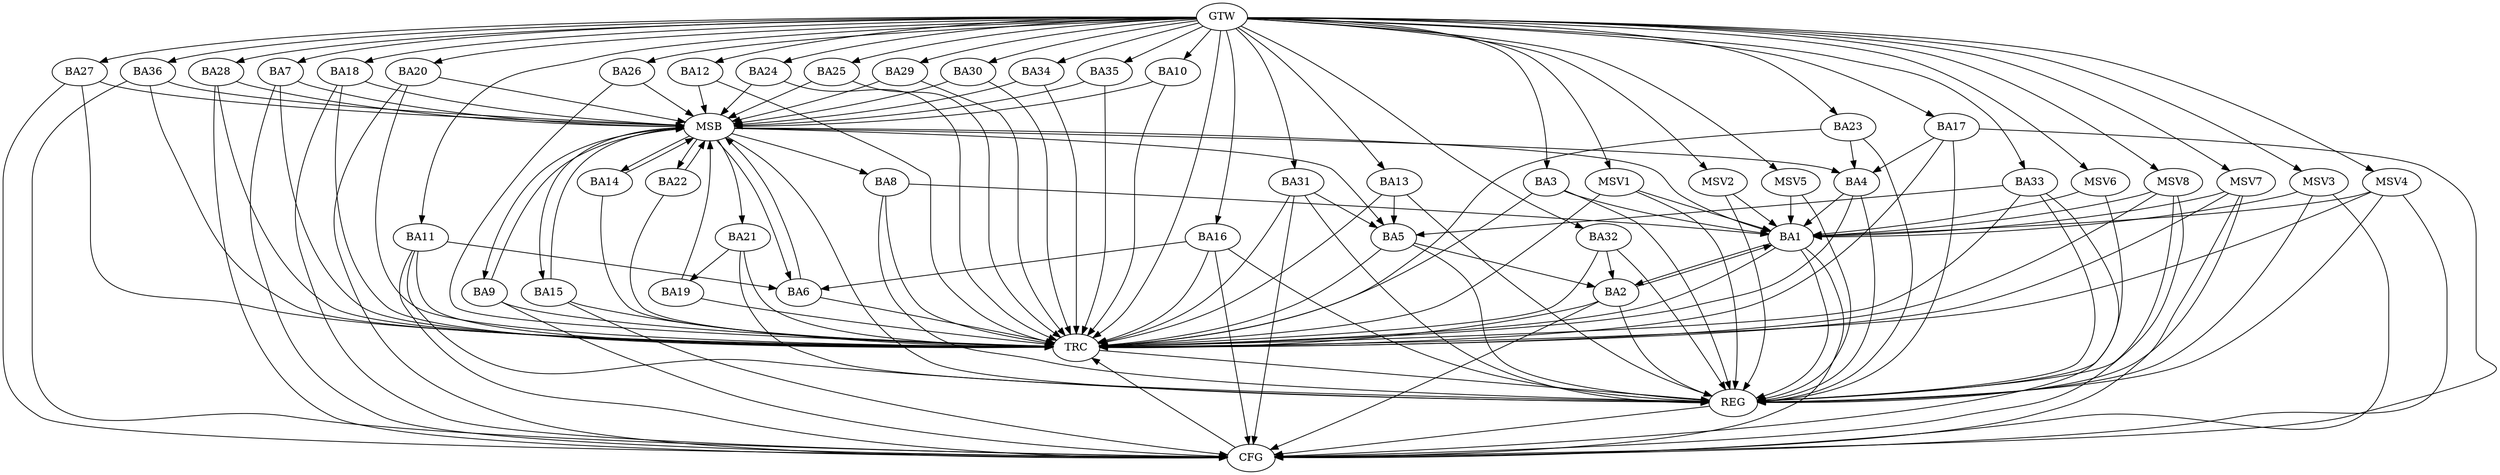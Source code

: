 strict digraph G {
  BA1 [ label="BA1" ];
  BA2 [ label="BA2" ];
  BA3 [ label="BA3" ];
  BA4 [ label="BA4" ];
  BA5 [ label="BA5" ];
  BA6 [ label="BA6" ];
  BA7 [ label="BA7" ];
  BA8 [ label="BA8" ];
  BA9 [ label="BA9" ];
  BA10 [ label="BA10" ];
  BA11 [ label="BA11" ];
  BA12 [ label="BA12" ];
  BA13 [ label="BA13" ];
  BA14 [ label="BA14" ];
  BA15 [ label="BA15" ];
  BA16 [ label="BA16" ];
  BA17 [ label="BA17" ];
  BA18 [ label="BA18" ];
  BA19 [ label="BA19" ];
  BA20 [ label="BA20" ];
  BA21 [ label="BA21" ];
  BA22 [ label="BA22" ];
  BA23 [ label="BA23" ];
  BA24 [ label="BA24" ];
  BA25 [ label="BA25" ];
  BA26 [ label="BA26" ];
  BA27 [ label="BA27" ];
  BA28 [ label="BA28" ];
  BA29 [ label="BA29" ];
  BA30 [ label="BA30" ];
  BA31 [ label="BA31" ];
  BA32 [ label="BA32" ];
  BA33 [ label="BA33" ];
  BA34 [ label="BA34" ];
  BA35 [ label="BA35" ];
  BA36 [ label="BA36" ];
  GTW [ label="GTW" ];
  REG [ label="REG" ];
  MSB [ label="MSB" ];
  CFG [ label="CFG" ];
  TRC [ label="TRC" ];
  MSV1 [ label="MSV1" ];
  MSV2 [ label="MSV2" ];
  MSV3 [ label="MSV3" ];
  MSV4 [ label="MSV4" ];
  MSV5 [ label="MSV5" ];
  MSV6 [ label="MSV6" ];
  MSV7 [ label="MSV7" ];
  MSV8 [ label="MSV8" ];
  BA1 -> BA2;
  BA2 -> BA1;
  BA3 -> BA1;
  BA4 -> BA1;
  BA5 -> BA2;
  BA8 -> BA1;
  BA11 -> BA6;
  BA13 -> BA5;
  BA16 -> BA6;
  BA17 -> BA4;
  BA21 -> BA19;
  BA23 -> BA4;
  BA31 -> BA5;
  BA32 -> BA2;
  BA33 -> BA5;
  GTW -> BA3;
  GTW -> BA7;
  GTW -> BA10;
  GTW -> BA11;
  GTW -> BA12;
  GTW -> BA13;
  GTW -> BA16;
  GTW -> BA17;
  GTW -> BA18;
  GTW -> BA20;
  GTW -> BA23;
  GTW -> BA24;
  GTW -> BA25;
  GTW -> BA26;
  GTW -> BA27;
  GTW -> BA28;
  GTW -> BA29;
  GTW -> BA30;
  GTW -> BA31;
  GTW -> BA32;
  GTW -> BA33;
  GTW -> BA34;
  GTW -> BA35;
  GTW -> BA36;
  BA1 -> REG;
  BA2 -> REG;
  BA3 -> REG;
  BA4 -> REG;
  BA5 -> REG;
  BA8 -> REG;
  BA11 -> REG;
  BA13 -> REG;
  BA16 -> REG;
  BA17 -> REG;
  BA21 -> REG;
  BA23 -> REG;
  BA31 -> REG;
  BA32 -> REG;
  BA33 -> REG;
  BA6 -> MSB;
  MSB -> BA1;
  MSB -> REG;
  BA7 -> MSB;
  MSB -> BA5;
  BA9 -> MSB;
  BA10 -> MSB;
  MSB -> BA8;
  BA12 -> MSB;
  BA14 -> MSB;
  BA15 -> MSB;
  BA18 -> MSB;
  MSB -> BA14;
  BA19 -> MSB;
  MSB -> BA9;
  BA20 -> MSB;
  BA22 -> MSB;
  BA24 -> MSB;
  MSB -> BA4;
  BA25 -> MSB;
  BA26 -> MSB;
  MSB -> BA21;
  BA27 -> MSB;
  BA28 -> MSB;
  MSB -> BA15;
  BA29 -> MSB;
  MSB -> BA22;
  BA30 -> MSB;
  BA34 -> MSB;
  BA35 -> MSB;
  MSB -> BA6;
  BA36 -> MSB;
  BA17 -> CFG;
  BA18 -> CFG;
  BA15 -> CFG;
  BA11 -> CFG;
  BA33 -> CFG;
  BA27 -> CFG;
  BA1 -> CFG;
  BA9 -> CFG;
  BA20 -> CFG;
  BA7 -> CFG;
  BA2 -> CFG;
  BA16 -> CFG;
  BA36 -> CFG;
  BA28 -> CFG;
  BA31 -> CFG;
  REG -> CFG;
  BA1 -> TRC;
  BA2 -> TRC;
  BA3 -> TRC;
  BA4 -> TRC;
  BA5 -> TRC;
  BA6 -> TRC;
  BA7 -> TRC;
  BA8 -> TRC;
  BA9 -> TRC;
  BA10 -> TRC;
  BA11 -> TRC;
  BA12 -> TRC;
  BA13 -> TRC;
  BA14 -> TRC;
  BA15 -> TRC;
  BA16 -> TRC;
  BA17 -> TRC;
  BA18 -> TRC;
  BA19 -> TRC;
  BA20 -> TRC;
  BA21 -> TRC;
  BA22 -> TRC;
  BA23 -> TRC;
  BA24 -> TRC;
  BA25 -> TRC;
  BA26 -> TRC;
  BA27 -> TRC;
  BA28 -> TRC;
  BA29 -> TRC;
  BA30 -> TRC;
  BA31 -> TRC;
  BA32 -> TRC;
  BA33 -> TRC;
  BA34 -> TRC;
  BA35 -> TRC;
  BA36 -> TRC;
  GTW -> TRC;
  CFG -> TRC;
  TRC -> REG;
  MSV1 -> BA1;
  GTW -> MSV1;
  MSV1 -> REG;
  MSV1 -> TRC;
  MSV2 -> BA1;
  GTW -> MSV2;
  MSV2 -> REG;
  MSV3 -> BA1;
  GTW -> MSV3;
  MSV3 -> REG;
  MSV3 -> CFG;
  MSV4 -> BA1;
  MSV5 -> BA1;
  MSV6 -> BA1;
  GTW -> MSV4;
  MSV4 -> REG;
  MSV4 -> TRC;
  MSV4 -> CFG;
  GTW -> MSV5;
  MSV5 -> REG;
  GTW -> MSV6;
  MSV6 -> REG;
  MSV7 -> BA1;
  GTW -> MSV7;
  MSV7 -> REG;
  MSV7 -> TRC;
  MSV7 -> CFG;
  MSV8 -> BA1;
  GTW -> MSV8;
  MSV8 -> REG;
  MSV8 -> TRC;
  MSV8 -> CFG;
}
